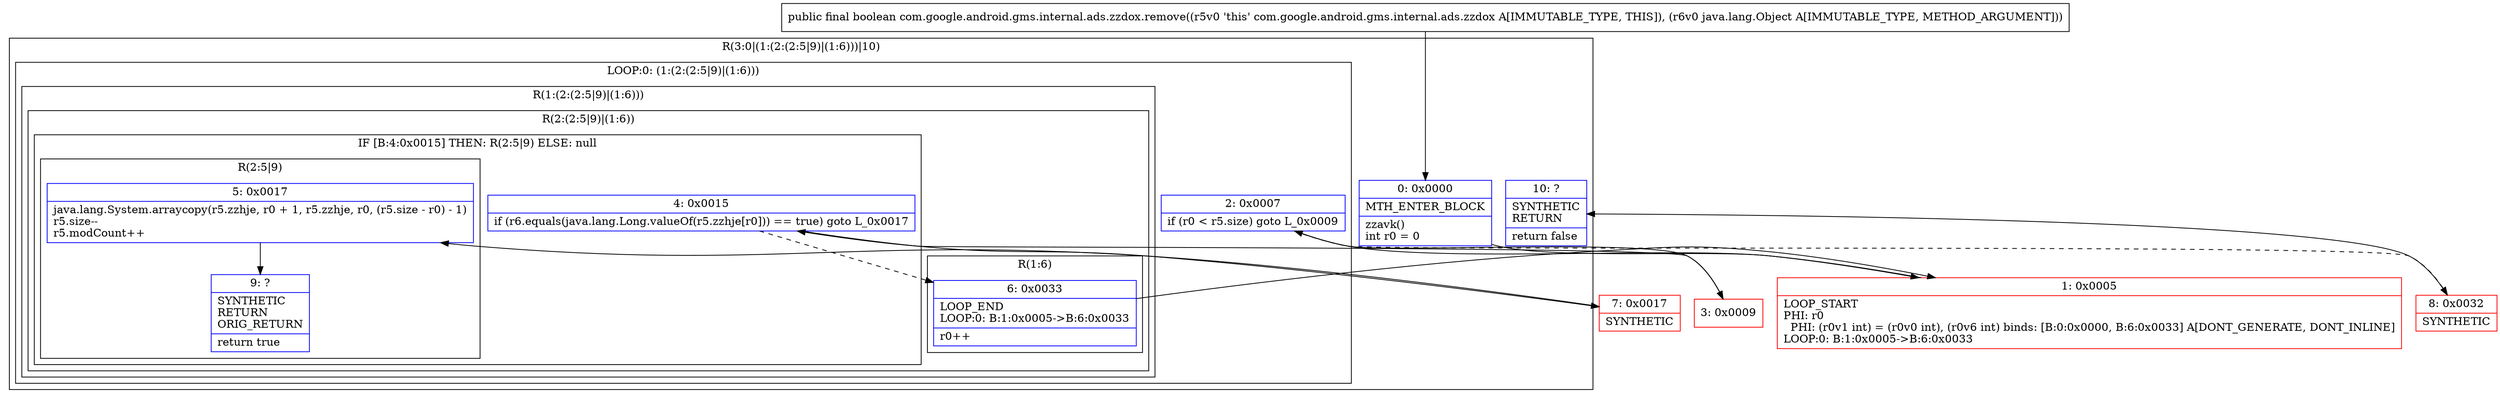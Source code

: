 digraph "CFG forcom.google.android.gms.internal.ads.zzdox.remove(Ljava\/lang\/Object;)Z" {
subgraph cluster_Region_1566074924 {
label = "R(3:0|(1:(2:(2:5|9)|(1:6)))|10)";
node [shape=record,color=blue];
Node_0 [shape=record,label="{0\:\ 0x0000|MTH_ENTER_BLOCK\l|zzavk()\lint r0 = 0\l}"];
subgraph cluster_LoopRegion_441908164 {
label = "LOOP:0: (1:(2:(2:5|9)|(1:6)))";
node [shape=record,color=blue];
Node_2 [shape=record,label="{2\:\ 0x0007|if (r0 \< r5.size) goto L_0x0009\l}"];
subgraph cluster_Region_830832563 {
label = "R(1:(2:(2:5|9)|(1:6)))";
node [shape=record,color=blue];
subgraph cluster_Region_1768886580 {
label = "R(2:(2:5|9)|(1:6))";
node [shape=record,color=blue];
subgraph cluster_IfRegion_783669555 {
label = "IF [B:4:0x0015] THEN: R(2:5|9) ELSE: null";
node [shape=record,color=blue];
Node_4 [shape=record,label="{4\:\ 0x0015|if (r6.equals(java.lang.Long.valueOf(r5.zzhje[r0])) == true) goto L_0x0017\l}"];
subgraph cluster_Region_808635841 {
label = "R(2:5|9)";
node [shape=record,color=blue];
Node_5 [shape=record,label="{5\:\ 0x0017|java.lang.System.arraycopy(r5.zzhje, r0 + 1, r5.zzhje, r0, (r5.size \- r0) \- 1)\lr5.size\-\-\lr5.modCount++\l}"];
Node_9 [shape=record,label="{9\:\ ?|SYNTHETIC\lRETURN\lORIG_RETURN\l|return true\l}"];
}
}
subgraph cluster_Region_292999711 {
label = "R(1:6)";
node [shape=record,color=blue];
Node_6 [shape=record,label="{6\:\ 0x0033|LOOP_END\lLOOP:0: B:1:0x0005\-\>B:6:0x0033\l|r0++\l}"];
}
}
}
}
Node_10 [shape=record,label="{10\:\ ?|SYNTHETIC\lRETURN\l|return false\l}"];
}
Node_1 [shape=record,color=red,label="{1\:\ 0x0005|LOOP_START\lPHI: r0 \l  PHI: (r0v1 int) = (r0v0 int), (r0v6 int) binds: [B:0:0x0000, B:6:0x0033] A[DONT_GENERATE, DONT_INLINE]\lLOOP:0: B:1:0x0005\-\>B:6:0x0033\l}"];
Node_3 [shape=record,color=red,label="{3\:\ 0x0009}"];
Node_7 [shape=record,color=red,label="{7\:\ 0x0017|SYNTHETIC\l}"];
Node_8 [shape=record,color=red,label="{8\:\ 0x0032|SYNTHETIC\l}"];
MethodNode[shape=record,label="{public final boolean com.google.android.gms.internal.ads.zzdox.remove((r5v0 'this' com.google.android.gms.internal.ads.zzdox A[IMMUTABLE_TYPE, THIS]), (r6v0 java.lang.Object A[IMMUTABLE_TYPE, METHOD_ARGUMENT])) }"];
MethodNode -> Node_0;
Node_0 -> Node_1;
Node_2 -> Node_3;
Node_2 -> Node_8[style=dashed];
Node_4 -> Node_6[style=dashed];
Node_4 -> Node_7;
Node_5 -> Node_9;
Node_6 -> Node_1;
Node_1 -> Node_2;
Node_3 -> Node_4;
Node_7 -> Node_5;
Node_8 -> Node_10;
}

